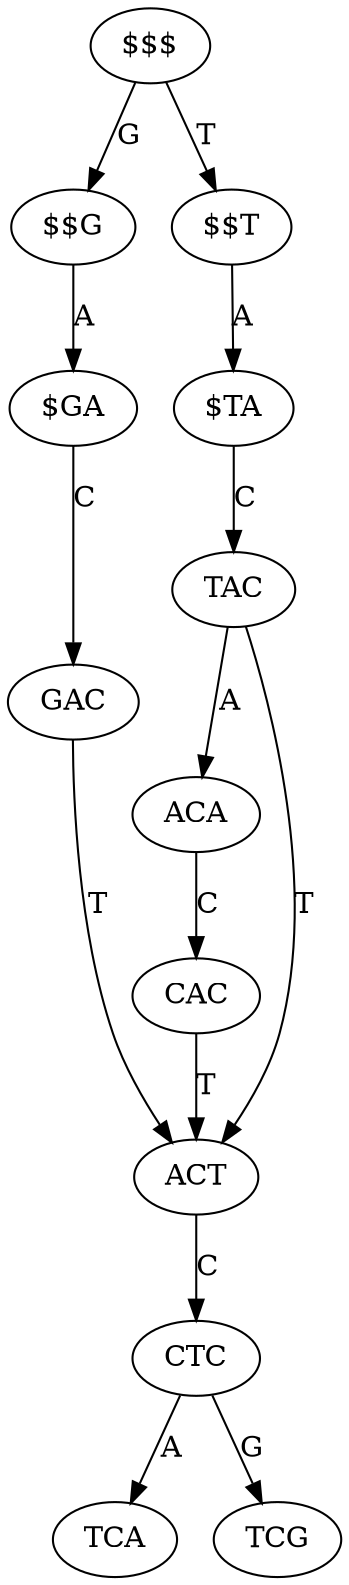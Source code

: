 digraph sample{
	"$$$" -> "$$G" [ label = "G" ];
	"$$$" -> "$$T" [ label = "T" ];
	"ACA" -> "CAC" [ label = "C" ];
	"$GA" -> "GAC" [ label = "C" ];
	"$TA" -> "TAC" [ label = "C" ];
	"CAC" -> "ACT" [ label = "T" ];
	"GAC" -> "ACT" [ label = "T" ];
	"TAC" -> "ACA" [ label = "A" ];
	"TAC" -> "ACT" [ label = "T" ];
	"CTC" -> "TCA" [ label = "A" ];
	"CTC" -> "TCG" [ label = "G" ];
	"$$G" -> "$GA" [ label = "A" ];
	"$$T" -> "$TA" [ label = "A" ];
	"ACT" -> "CTC" [ label = "C" ];
}
